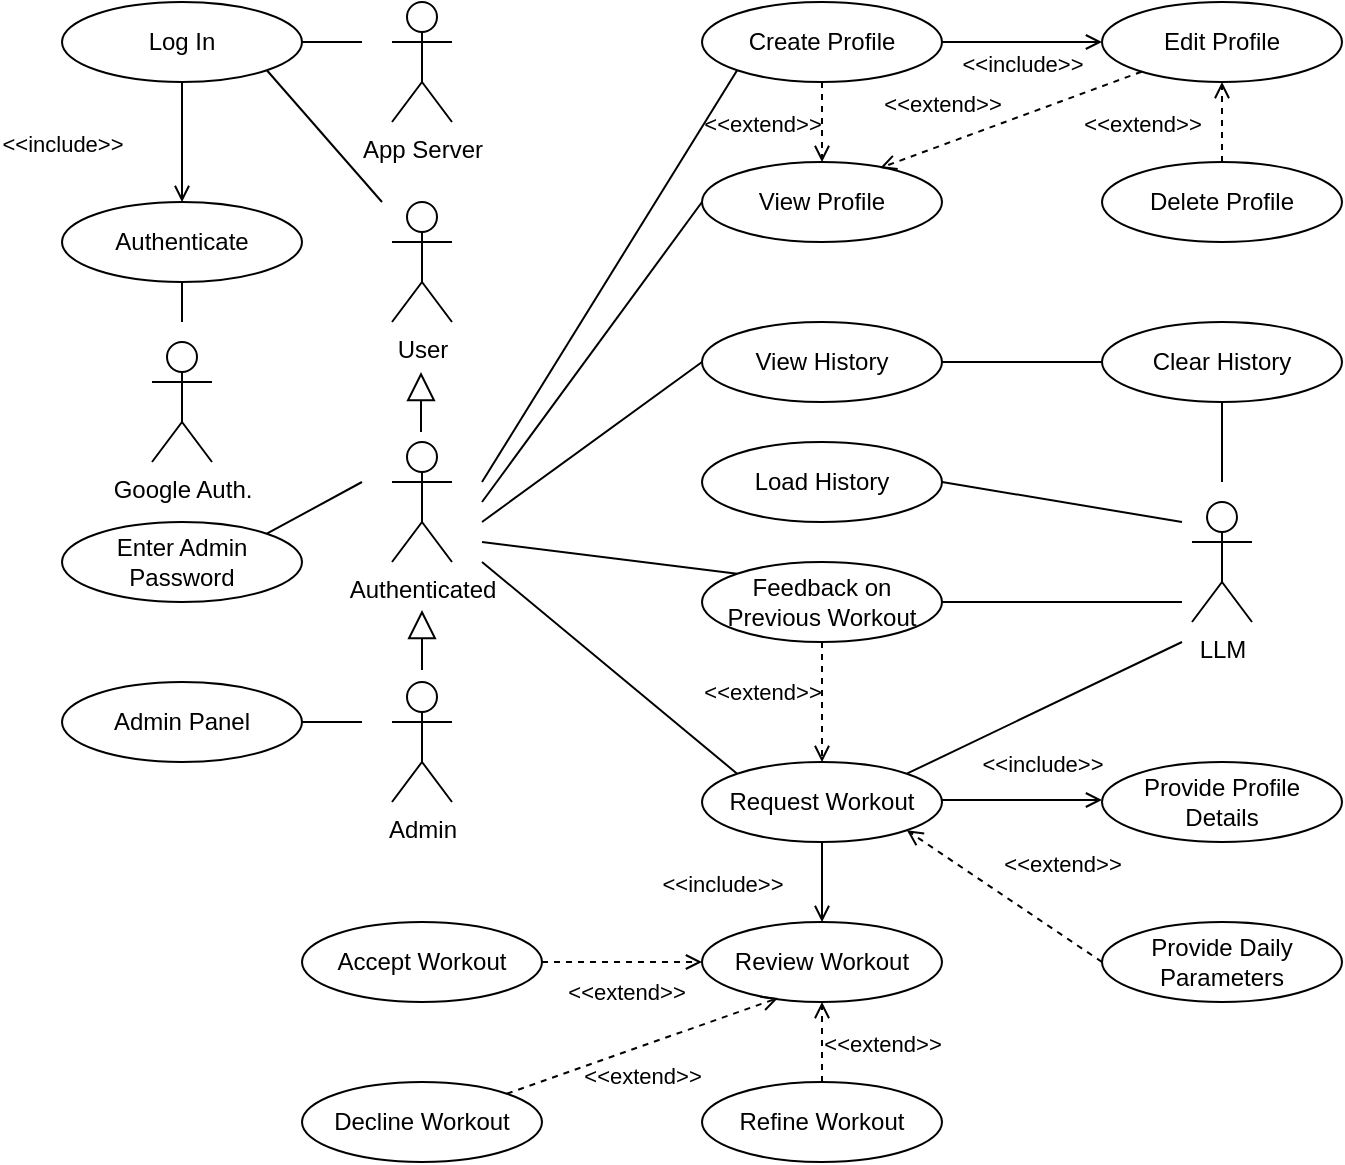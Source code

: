 <mxfile version="24.7.16">
  <diagram name="Page-1" id="TPA6rzabbre5cLqjFzYj">
    <mxGraphModel dx="984" dy="560" grid="1" gridSize="10" guides="1" tooltips="1" connect="1" arrows="1" fold="1" page="1" pageScale="1" pageWidth="850" pageHeight="1100" math="0" shadow="0">
      <root>
        <mxCell id="0" />
        <mxCell id="1" parent="0" />
        <mxCell id="u0UIj54DgV5X18G2XS-r-1" value="User" style="shape=umlActor;verticalLabelPosition=bottom;verticalAlign=top;html=1;outlineConnect=0;" parent="1" vertex="1">
          <mxGeometry x="205" y="260" width="30" height="60" as="geometry" />
        </mxCell>
        <mxCell id="u0UIj54DgV5X18G2XS-r-2" value="Log In" style="ellipse;whiteSpace=wrap;html=1;" parent="1" vertex="1">
          <mxGeometry x="40" y="160" width="120" height="40" as="geometry" />
        </mxCell>
        <mxCell id="u0UIj54DgV5X18G2XS-r-5" value="Create Profile" style="ellipse;whiteSpace=wrap;html=1;" parent="1" vertex="1">
          <mxGeometry x="360" y="160" width="120" height="40" as="geometry" />
        </mxCell>
        <mxCell id="u0UIj54DgV5X18G2XS-r-6" value="Authenticate" style="ellipse;whiteSpace=wrap;html=1;" parent="1" vertex="1">
          <mxGeometry x="40" y="260" width="120" height="40" as="geometry" />
        </mxCell>
        <mxCell id="u0UIj54DgV5X18G2XS-r-7" value="&amp;lt;&amp;lt;include&amp;gt;&amp;gt;" style="html=1;verticalAlign=bottom;labelBackgroundColor=none;endArrow=open;endFill=0;rounded=0;entryX=0.5;entryY=0;entryDx=0;entryDy=0;exitX=0.5;exitY=1;exitDx=0;exitDy=0;" parent="1" source="u0UIj54DgV5X18G2XS-r-2" target="u0UIj54DgV5X18G2XS-r-6" edge="1">
          <mxGeometry x="0.333" y="-60" width="160" relative="1" as="geometry">
            <mxPoint x="100" y="210" as="sourcePoint" />
            <mxPoint x="220" y="230" as="targetPoint" />
            <mxPoint as="offset" />
          </mxGeometry>
        </mxCell>
        <mxCell id="u0UIj54DgV5X18G2XS-r-16" value="View Profile" style="ellipse;whiteSpace=wrap;html=1;" parent="1" vertex="1">
          <mxGeometry x="360" y="240" width="120" height="40" as="geometry" />
        </mxCell>
        <mxCell id="u0UIj54DgV5X18G2XS-r-18" value="" style="endArrow=none;html=1;rounded=0;exitX=0;exitY=0.5;exitDx=0;exitDy=0;" parent="1" source="u0UIj54DgV5X18G2XS-r-16" edge="1">
          <mxGeometry width="50" height="50" relative="1" as="geometry">
            <mxPoint x="360" y="379.5" as="sourcePoint" />
            <mxPoint x="250" y="410" as="targetPoint" />
          </mxGeometry>
        </mxCell>
        <mxCell id="u0UIj54DgV5X18G2XS-r-19" value="Delete Profile" style="ellipse;whiteSpace=wrap;html=1;" parent="1" vertex="1">
          <mxGeometry x="560" y="240" width="120" height="40" as="geometry" />
        </mxCell>
        <mxCell id="u0UIj54DgV5X18G2XS-r-21" value="&amp;lt;&amp;lt;extend&amp;gt;&amp;gt;" style="html=1;verticalAlign=bottom;labelBackgroundColor=none;endArrow=open;endFill=0;dashed=1;rounded=0;entryX=0.5;entryY=1;entryDx=0;entryDy=0;" parent="1" source="u0UIj54DgV5X18G2XS-r-19" target="u0UIj54DgV5X18G2XS-r-22" edge="1">
          <mxGeometry x="-0.5" y="40" width="160" relative="1" as="geometry">
            <mxPoint x="326" y="190" as="sourcePoint" />
            <mxPoint x="290" y="242" as="targetPoint" />
            <mxPoint as="offset" />
          </mxGeometry>
        </mxCell>
        <mxCell id="u0UIj54DgV5X18G2XS-r-22" value="Edit Profile" style="ellipse;whiteSpace=wrap;html=1;" parent="1" vertex="1">
          <mxGeometry x="560" y="160" width="120" height="40" as="geometry" />
        </mxCell>
        <mxCell id="u0UIj54DgV5X18G2XS-r-23" value="&amp;lt;&amp;lt;extend&amp;gt;&amp;gt;" style="html=1;verticalAlign=bottom;labelBackgroundColor=none;endArrow=open;endFill=0;dashed=1;rounded=0;entryX=0.742;entryY=0.075;entryDx=0;entryDy=0;entryPerimeter=0;" parent="1" source="u0UIj54DgV5X18G2XS-r-22" target="u0UIj54DgV5X18G2XS-r-16" edge="1">
          <mxGeometry x="0.469" y="-11" width="160" relative="1" as="geometry">
            <mxPoint x="316" y="320" as="sourcePoint" />
            <mxPoint x="280" y="372" as="targetPoint" />
            <mxPoint as="offset" />
          </mxGeometry>
        </mxCell>
        <mxCell id="u0UIj54DgV5X18G2XS-r-29" value="&amp;lt;&amp;lt;include&amp;gt;&amp;gt;" style="html=1;verticalAlign=bottom;labelBackgroundColor=none;endArrow=open;endFill=0;rounded=0;entryX=0;entryY=0.5;entryDx=0;entryDy=0;exitX=1;exitY=0.5;exitDx=0;exitDy=0;" parent="1" source="u0UIj54DgV5X18G2XS-r-5" target="u0UIj54DgV5X18G2XS-r-22" edge="1">
          <mxGeometry y="-20" width="160" relative="1" as="geometry">
            <mxPoint x="188" y="176" as="sourcePoint" />
            <mxPoint x="152" y="124" as="targetPoint" />
            <mxPoint as="offset" />
          </mxGeometry>
        </mxCell>
        <mxCell id="u0UIj54DgV5X18G2XS-r-30" value="Request Workout" style="ellipse;whiteSpace=wrap;html=1;" parent="1" vertex="1">
          <mxGeometry x="360" y="540" width="120" height="40" as="geometry" />
        </mxCell>
        <mxCell id="u0UIj54DgV5X18G2XS-r-31" value="" style="endArrow=none;html=1;rounded=0;exitX=0;exitY=0;exitDx=0;exitDy=0;" parent="1" source="u0UIj54DgV5X18G2XS-r-30" edge="1">
          <mxGeometry width="50" height="50" relative="1" as="geometry">
            <mxPoint x="370" y="389.5" as="sourcePoint" />
            <mxPoint x="250" y="440" as="targetPoint" />
          </mxGeometry>
        </mxCell>
        <mxCell id="u0UIj54DgV5X18G2XS-r-32" value="Review Workout" style="ellipse;whiteSpace=wrap;html=1;" parent="1" vertex="1">
          <mxGeometry x="360" y="620" width="120" height="40" as="geometry" />
        </mxCell>
        <mxCell id="u0UIj54DgV5X18G2XS-r-34" value="Feedback on Previous Workout" style="ellipse;whiteSpace=wrap;html=1;" parent="1" vertex="1">
          <mxGeometry x="360" y="440" width="120" height="40" as="geometry" />
        </mxCell>
        <mxCell id="u0UIj54DgV5X18G2XS-r-36" value="&amp;lt;&amp;lt;extend&amp;gt;&amp;gt;" style="html=1;verticalAlign=bottom;labelBackgroundColor=none;endArrow=open;endFill=0;dashed=1;rounded=0;" parent="1" edge="1">
          <mxGeometry x="0.111" y="-30" width="160" relative="1" as="geometry">
            <mxPoint x="420" y="480" as="sourcePoint" />
            <mxPoint x="420" y="540" as="targetPoint" />
            <mxPoint as="offset" />
          </mxGeometry>
        </mxCell>
        <mxCell id="u0UIj54DgV5X18G2XS-r-37" value="Provide Daily&lt;div&gt;Parameters&lt;/div&gt;" style="ellipse;whiteSpace=wrap;html=1;" parent="1" vertex="1">
          <mxGeometry x="560" y="620" width="120" height="40" as="geometry" />
        </mxCell>
        <mxCell id="u0UIj54DgV5X18G2XS-r-38" value="&amp;lt;&amp;lt;extend&amp;gt;&amp;gt;" style="html=1;verticalAlign=bottom;labelBackgroundColor=none;endArrow=open;endFill=0;dashed=1;rounded=0;exitX=0;exitY=0.5;exitDx=0;exitDy=0;entryX=1;entryY=1;entryDx=0;entryDy=0;" parent="1" source="u0UIj54DgV5X18G2XS-r-37" target="u0UIj54DgV5X18G2XS-r-30" edge="1">
          <mxGeometry x="-0.338" y="-22" width="160" relative="1" as="geometry">
            <mxPoint x="570" y="649.5" as="sourcePoint" />
            <mxPoint x="490" y="649.5" as="targetPoint" />
            <mxPoint as="offset" />
          </mxGeometry>
        </mxCell>
        <mxCell id="u0UIj54DgV5X18G2XS-r-39" value="Refine Workout" style="ellipse;whiteSpace=wrap;html=1;" parent="1" vertex="1">
          <mxGeometry x="360" y="700" width="120" height="40" as="geometry" />
        </mxCell>
        <mxCell id="u0UIj54DgV5X18G2XS-r-40" value="" style="endArrow=none;html=1;rounded=0;exitX=0;exitY=0;exitDx=0;exitDy=0;" parent="1" source="u0UIj54DgV5X18G2XS-r-34" edge="1">
          <mxGeometry width="50" height="50" relative="1" as="geometry">
            <mxPoint x="370" y="500" as="sourcePoint" />
            <mxPoint x="250" y="430" as="targetPoint" />
          </mxGeometry>
        </mxCell>
        <mxCell id="u0UIj54DgV5X18G2XS-r-41" value="&amp;lt;&amp;lt;extend&amp;gt;&amp;gt;" style="html=1;verticalAlign=bottom;labelBackgroundColor=none;endArrow=open;endFill=0;dashed=1;rounded=0;exitX=0.5;exitY=0;exitDx=0;exitDy=0;entryX=0.5;entryY=1;entryDx=0;entryDy=0;" parent="1" source="u0UIj54DgV5X18G2XS-r-39" target="u0UIj54DgV5X18G2XS-r-32" edge="1">
          <mxGeometry x="-0.5" y="-30" width="160" relative="1" as="geometry">
            <mxPoint x="390" y="700" as="sourcePoint" />
            <mxPoint x="310" y="700" as="targetPoint" />
            <mxPoint as="offset" />
          </mxGeometry>
        </mxCell>
        <mxCell id="u0UIj54DgV5X18G2XS-r-42" value="Accept Workout" style="ellipse;whiteSpace=wrap;html=1;" parent="1" vertex="1">
          <mxGeometry x="160" y="620" width="120" height="40" as="geometry" />
        </mxCell>
        <mxCell id="u0UIj54DgV5X18G2XS-r-46" value="" style="endArrow=none;html=1;rounded=0;exitX=1;exitY=0;exitDx=0;exitDy=0;" parent="1" source="u0UIj54DgV5X18G2XS-r-47" edge="1">
          <mxGeometry width="50" height="50" relative="1" as="geometry">
            <mxPoint x="90" y="440" as="sourcePoint" />
            <mxPoint x="190" y="400" as="targetPoint" />
          </mxGeometry>
        </mxCell>
        <mxCell id="u0UIj54DgV5X18G2XS-r-47" value="Enter Admin&lt;div&gt;Password&lt;/div&gt;" style="ellipse;whiteSpace=wrap;html=1;" parent="1" vertex="1">
          <mxGeometry x="40" y="420" width="120" height="40" as="geometry" />
        </mxCell>
        <mxCell id="u0UIj54DgV5X18G2XS-r-53" value="Admin" style="shape=umlActor;verticalLabelPosition=bottom;verticalAlign=top;html=1;outlineConnect=0;" parent="1" vertex="1">
          <mxGeometry x="205" y="500" width="30" height="60" as="geometry" />
        </mxCell>
        <mxCell id="u0UIj54DgV5X18G2XS-r-54" value="Admin Panel" style="ellipse;whiteSpace=wrap;html=1;" parent="1" vertex="1">
          <mxGeometry x="40" y="500" width="120" height="40" as="geometry" />
        </mxCell>
        <mxCell id="u0UIj54DgV5X18G2XS-r-55" value="" style="endArrow=none;html=1;rounded=0;entryX=1;entryY=0.5;entryDx=0;entryDy=0;" parent="1" target="u0UIj54DgV5X18G2XS-r-54" edge="1">
          <mxGeometry width="50" height="50" relative="1" as="geometry">
            <mxPoint x="190" y="520" as="sourcePoint" />
            <mxPoint x="213" y="580" as="targetPoint" />
          </mxGeometry>
        </mxCell>
        <mxCell id="ZCWOHYiSrgH5IrNoXpmB-1" value="Authenticated" style="shape=umlActor;verticalLabelPosition=bottom;verticalAlign=top;html=1;outlineConnect=0;" parent="1" vertex="1">
          <mxGeometry x="205" y="380" width="30" height="60" as="geometry" />
        </mxCell>
        <mxCell id="ZCWOHYiSrgH5IrNoXpmB-6" value="" style="edgeStyle=none;html=1;endSize=12;endArrow=block;endFill=0;rounded=0;" parent="1" edge="1">
          <mxGeometry width="160" relative="1" as="geometry">
            <mxPoint x="219.5" y="375" as="sourcePoint" />
            <mxPoint x="219.5" y="345" as="targetPoint" />
          </mxGeometry>
        </mxCell>
        <mxCell id="ZCWOHYiSrgH5IrNoXpmB-8" value="" style="endArrow=none;html=1;rounded=0;" parent="1" edge="1">
          <mxGeometry width="50" height="50" relative="1" as="geometry">
            <mxPoint x="190" y="180" as="sourcePoint" />
            <mxPoint x="160" y="180" as="targetPoint" />
          </mxGeometry>
        </mxCell>
        <mxCell id="ZCWOHYiSrgH5IrNoXpmB-11" value="&amp;lt;&amp;lt;include&amp;gt;&amp;gt;" style="html=1;verticalAlign=bottom;labelBackgroundColor=none;endArrow=open;endFill=0;rounded=0;exitX=0.5;exitY=1;exitDx=0;exitDy=0;entryX=0.5;entryY=0;entryDx=0;entryDy=0;" parent="1" source="u0UIj54DgV5X18G2XS-r-30" target="u0UIj54DgV5X18G2XS-r-32" edge="1">
          <mxGeometry x="0.5" y="-50" width="160" relative="1" as="geometry">
            <mxPoint x="445" y="710" as="sourcePoint" />
            <mxPoint x="462" y="720" as="targetPoint" />
            <mxPoint as="offset" />
          </mxGeometry>
        </mxCell>
        <mxCell id="ZCWOHYiSrgH5IrNoXpmB-12" value="&amp;lt;&amp;lt;extend&amp;gt;&amp;gt;" style="html=1;verticalAlign=bottom;labelBackgroundColor=none;endArrow=open;endFill=0;dashed=1;rounded=0;entryX=0;entryY=0.5;entryDx=0;entryDy=0;" parent="1" source="u0UIj54DgV5X18G2XS-r-42" target="u0UIj54DgV5X18G2XS-r-32" edge="1">
          <mxGeometry x="0.053" y="-24" width="160" relative="1" as="geometry">
            <mxPoint x="430" y="710" as="sourcePoint" />
            <mxPoint x="430" y="670" as="targetPoint" />
            <mxPoint as="offset" />
          </mxGeometry>
        </mxCell>
        <mxCell id="ZCWOHYiSrgH5IrNoXpmB-13" value="" style="edgeStyle=none;html=1;endSize=12;endArrow=block;endFill=0;rounded=0;" parent="1" edge="1">
          <mxGeometry width="160" relative="1" as="geometry">
            <mxPoint x="220" y="494" as="sourcePoint" />
            <mxPoint x="220" y="464" as="targetPoint" />
            <Array as="points" />
          </mxGeometry>
        </mxCell>
        <mxCell id="ZCWOHYiSrgH5IrNoXpmB-14" value="" style="endArrow=none;html=1;rounded=0;exitX=0;exitY=1;exitDx=0;exitDy=0;" parent="1" source="u0UIj54DgV5X18G2XS-r-5" edge="1">
          <mxGeometry width="50" height="50" relative="1" as="geometry">
            <mxPoint x="370" y="370" as="sourcePoint" />
            <mxPoint x="250" y="400" as="targetPoint" />
          </mxGeometry>
        </mxCell>
        <mxCell id="oUKnM8IuvZL8DpU5XCsr-1" value="LLM" style="shape=umlActor;verticalLabelPosition=bottom;verticalAlign=top;html=1;outlineConnect=0;" vertex="1" parent="1">
          <mxGeometry x="605" y="410" width="30" height="60" as="geometry" />
        </mxCell>
        <mxCell id="oUKnM8IuvZL8DpU5XCsr-15" value="View History" style="ellipse;whiteSpace=wrap;html=1;" vertex="1" parent="1">
          <mxGeometry x="360" y="320" width="120" height="40" as="geometry" />
        </mxCell>
        <mxCell id="oUKnM8IuvZL8DpU5XCsr-16" value="" style="endArrow=none;html=1;rounded=0;exitX=0;exitY=0.5;exitDx=0;exitDy=0;" edge="1" parent="1" source="oUKnM8IuvZL8DpU5XCsr-15">
          <mxGeometry width="50" height="50" relative="1" as="geometry">
            <mxPoint x="370" y="290" as="sourcePoint" />
            <mxPoint x="250" y="420" as="targetPoint" />
          </mxGeometry>
        </mxCell>
        <mxCell id="oUKnM8IuvZL8DpU5XCsr-17" value="Decline Workout" style="ellipse;whiteSpace=wrap;html=1;" vertex="1" parent="1">
          <mxGeometry x="160" y="700" width="120" height="40" as="geometry" />
        </mxCell>
        <mxCell id="oUKnM8IuvZL8DpU5XCsr-18" value="&amp;lt;&amp;lt;extend&amp;gt;&amp;gt;" style="html=1;verticalAlign=bottom;labelBackgroundColor=none;endArrow=open;endFill=0;dashed=1;rounded=0;entryX=0.317;entryY=0.95;entryDx=0;entryDy=0;entryPerimeter=0;exitX=1;exitY=0;exitDx=0;exitDy=0;" edge="1" parent="1" source="oUKnM8IuvZL8DpU5XCsr-17" target="u0UIj54DgV5X18G2XS-r-32">
          <mxGeometry x="-0.114" y="-22" width="160" relative="1" as="geometry">
            <mxPoint x="268" y="714" as="sourcePoint" />
            <mxPoint x="388" y="664" as="targetPoint" />
            <mxPoint y="1" as="offset" />
          </mxGeometry>
        </mxCell>
        <mxCell id="oUKnM8IuvZL8DpU5XCsr-19" value="Clear History" style="ellipse;whiteSpace=wrap;html=1;" vertex="1" parent="1">
          <mxGeometry x="560" y="320" width="120" height="40" as="geometry" />
        </mxCell>
        <mxCell id="oUKnM8IuvZL8DpU5XCsr-20" value="" style="endArrow=none;html=1;rounded=0;exitX=0;exitY=0.5;exitDx=0;exitDy=0;entryX=1;entryY=0.5;entryDx=0;entryDy=0;" edge="1" parent="1" source="oUKnM8IuvZL8DpU5XCsr-19" target="oUKnM8IuvZL8DpU5XCsr-15">
          <mxGeometry width="50" height="50" relative="1" as="geometry">
            <mxPoint x="388" y="364" as="sourcePoint" />
            <mxPoint x="250" y="500" as="targetPoint" />
          </mxGeometry>
        </mxCell>
        <mxCell id="oUKnM8IuvZL8DpU5XCsr-23" value="Google Auth." style="shape=umlActor;verticalLabelPosition=bottom;verticalAlign=top;html=1;outlineConnect=0;" vertex="1" parent="1">
          <mxGeometry x="85" y="330" width="30" height="60" as="geometry" />
        </mxCell>
        <mxCell id="oUKnM8IuvZL8DpU5XCsr-25" value="" style="endArrow=none;html=1;rounded=0;exitX=0.5;exitY=1;exitDx=0;exitDy=0;" edge="1" parent="1" source="u0UIj54DgV5X18G2XS-r-6">
          <mxGeometry width="50" height="50" relative="1" as="geometry">
            <mxPoint x="370" y="190" as="sourcePoint" />
            <mxPoint x="100" y="320" as="targetPoint" />
          </mxGeometry>
        </mxCell>
        <mxCell id="oUKnM8IuvZL8DpU5XCsr-26" value="" style="endArrow=none;html=1;rounded=0;entryX=0.5;entryY=1;entryDx=0;entryDy=0;" edge="1" parent="1" target="oUKnM8IuvZL8DpU5XCsr-19">
          <mxGeometry width="50" height="50" relative="1" as="geometry">
            <mxPoint x="620" y="400" as="sourcePoint" />
            <mxPoint x="260" y="400" as="targetPoint" />
          </mxGeometry>
        </mxCell>
        <mxCell id="oUKnM8IuvZL8DpU5XCsr-27" value="" style="endArrow=none;html=1;rounded=0;entryX=1;entryY=0;entryDx=0;entryDy=0;" edge="1" parent="1" target="u0UIj54DgV5X18G2XS-r-30">
          <mxGeometry width="50" height="50" relative="1" as="geometry">
            <mxPoint x="600" y="480" as="sourcePoint" />
            <mxPoint x="630" y="370" as="targetPoint" />
          </mxGeometry>
        </mxCell>
        <mxCell id="oUKnM8IuvZL8DpU5XCsr-29" value="" style="endArrow=none;html=1;rounded=0;entryX=1;entryY=0.5;entryDx=0;entryDy=0;" edge="1" parent="1" target="u0UIj54DgV5X18G2XS-r-34">
          <mxGeometry width="50" height="50" relative="1" as="geometry">
            <mxPoint x="600" y="460" as="sourcePoint" />
            <mxPoint x="472" y="636" as="targetPoint" />
          </mxGeometry>
        </mxCell>
        <mxCell id="oUKnM8IuvZL8DpU5XCsr-30" value="Load History" style="ellipse;whiteSpace=wrap;html=1;" vertex="1" parent="1">
          <mxGeometry x="360" y="380" width="120" height="40" as="geometry" />
        </mxCell>
        <mxCell id="oUKnM8IuvZL8DpU5XCsr-31" value="" style="endArrow=none;html=1;rounded=0;entryX=1;entryY=0.5;entryDx=0;entryDy=0;" edge="1" parent="1" target="oUKnM8IuvZL8DpU5XCsr-30">
          <mxGeometry width="50" height="50" relative="1" as="geometry">
            <mxPoint x="600" y="420" as="sourcePoint" />
            <mxPoint x="490" y="470" as="targetPoint" />
          </mxGeometry>
        </mxCell>
        <mxCell id="oUKnM8IuvZL8DpU5XCsr-32" value="Provide Profile Details" style="ellipse;whiteSpace=wrap;html=1;" vertex="1" parent="1">
          <mxGeometry x="560" y="540" width="120" height="40" as="geometry" />
        </mxCell>
        <mxCell id="oUKnM8IuvZL8DpU5XCsr-34" value="&amp;lt;&amp;lt;include&amp;gt;&amp;gt;" style="html=1;verticalAlign=bottom;labelBackgroundColor=none;endArrow=open;endFill=0;rounded=0;entryX=0;entryY=0.5;entryDx=0;entryDy=0;exitX=1;exitY=0.5;exitDx=0;exitDy=0;" edge="1" parent="1">
          <mxGeometry x="0.25" y="9" width="160" relative="1" as="geometry">
            <mxPoint x="480" y="559" as="sourcePoint" />
            <mxPoint x="560" y="559" as="targetPoint" />
            <mxPoint as="offset" />
          </mxGeometry>
        </mxCell>
        <mxCell id="oUKnM8IuvZL8DpU5XCsr-41" value="App Server" style="shape=umlActor;verticalLabelPosition=bottom;verticalAlign=top;html=1;outlineConnect=0;" vertex="1" parent="1">
          <mxGeometry x="205" y="160" width="30" height="60" as="geometry" />
        </mxCell>
        <mxCell id="oUKnM8IuvZL8DpU5XCsr-42" value="&amp;lt;&amp;lt;extend&amp;gt;&amp;gt;" style="html=1;verticalAlign=bottom;labelBackgroundColor=none;endArrow=open;endFill=0;dashed=1;rounded=0;entryX=0.5;entryY=0;entryDx=0;entryDy=0;exitX=0.5;exitY=1;exitDx=0;exitDy=0;" edge="1" parent="1" source="u0UIj54DgV5X18G2XS-r-5" target="u0UIj54DgV5X18G2XS-r-16">
          <mxGeometry x="0.5" y="-30" width="160" relative="1" as="geometry">
            <mxPoint x="590" y="205" as="sourcePoint" />
            <mxPoint x="459" y="253" as="targetPoint" />
            <mxPoint as="offset" />
          </mxGeometry>
        </mxCell>
        <mxCell id="oUKnM8IuvZL8DpU5XCsr-44" value="" style="endArrow=none;html=1;rounded=0;entryX=1;entryY=1;entryDx=0;entryDy=0;" edge="1" parent="1" target="u0UIj54DgV5X18G2XS-r-2">
          <mxGeometry width="50" height="50" relative="1" as="geometry">
            <mxPoint x="200" y="260" as="sourcePoint" />
            <mxPoint x="170" y="190" as="targetPoint" />
          </mxGeometry>
        </mxCell>
      </root>
    </mxGraphModel>
  </diagram>
</mxfile>
